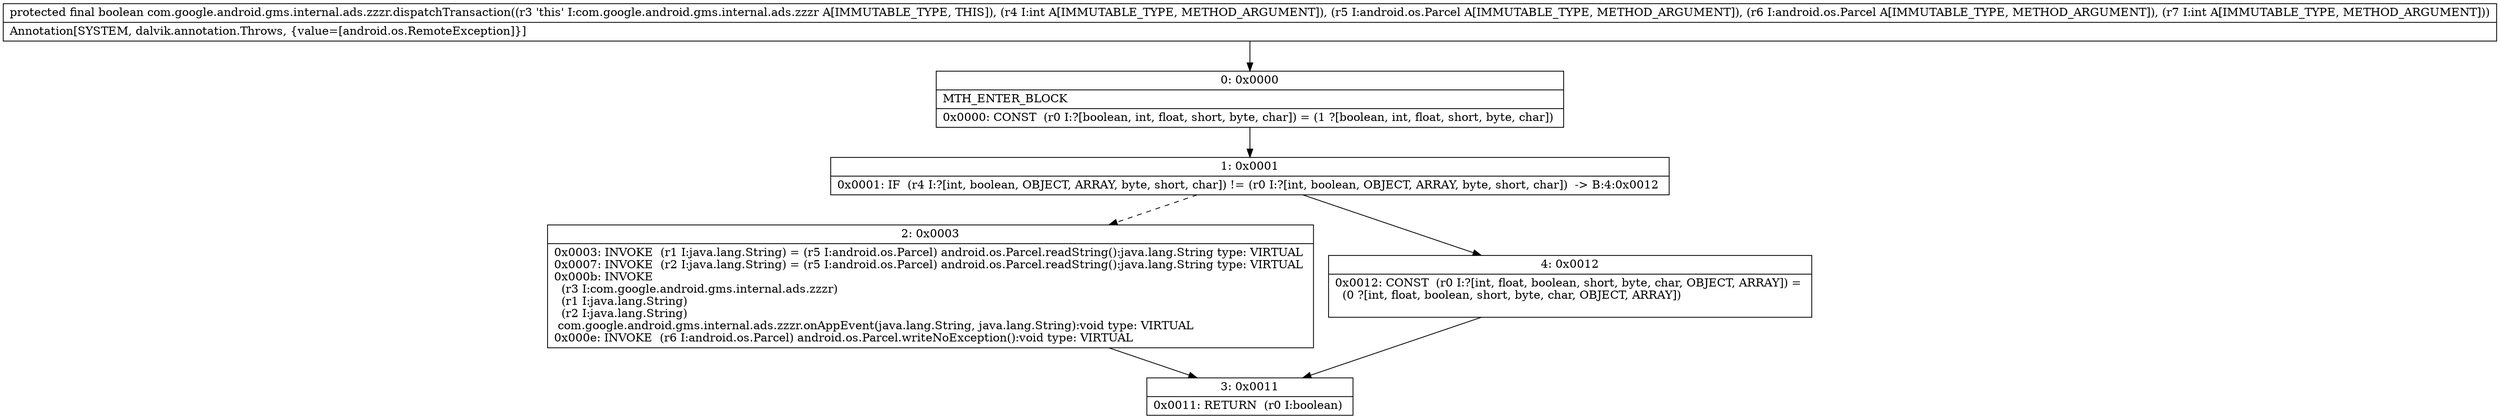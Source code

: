 digraph "CFG forcom.google.android.gms.internal.ads.zzzr.dispatchTransaction(ILandroid\/os\/Parcel;Landroid\/os\/Parcel;I)Z" {
Node_0 [shape=record,label="{0\:\ 0x0000|MTH_ENTER_BLOCK\l|0x0000: CONST  (r0 I:?[boolean, int, float, short, byte, char]) = (1 ?[boolean, int, float, short, byte, char]) \l}"];
Node_1 [shape=record,label="{1\:\ 0x0001|0x0001: IF  (r4 I:?[int, boolean, OBJECT, ARRAY, byte, short, char]) != (r0 I:?[int, boolean, OBJECT, ARRAY, byte, short, char])  \-\> B:4:0x0012 \l}"];
Node_2 [shape=record,label="{2\:\ 0x0003|0x0003: INVOKE  (r1 I:java.lang.String) = (r5 I:android.os.Parcel) android.os.Parcel.readString():java.lang.String type: VIRTUAL \l0x0007: INVOKE  (r2 I:java.lang.String) = (r5 I:android.os.Parcel) android.os.Parcel.readString():java.lang.String type: VIRTUAL \l0x000b: INVOKE  \l  (r3 I:com.google.android.gms.internal.ads.zzzr)\l  (r1 I:java.lang.String)\l  (r2 I:java.lang.String)\l com.google.android.gms.internal.ads.zzzr.onAppEvent(java.lang.String, java.lang.String):void type: VIRTUAL \l0x000e: INVOKE  (r6 I:android.os.Parcel) android.os.Parcel.writeNoException():void type: VIRTUAL \l}"];
Node_3 [shape=record,label="{3\:\ 0x0011|0x0011: RETURN  (r0 I:boolean) \l}"];
Node_4 [shape=record,label="{4\:\ 0x0012|0x0012: CONST  (r0 I:?[int, float, boolean, short, byte, char, OBJECT, ARRAY]) = \l  (0 ?[int, float, boolean, short, byte, char, OBJECT, ARRAY])\l \l}"];
MethodNode[shape=record,label="{protected final boolean com.google.android.gms.internal.ads.zzzr.dispatchTransaction((r3 'this' I:com.google.android.gms.internal.ads.zzzr A[IMMUTABLE_TYPE, THIS]), (r4 I:int A[IMMUTABLE_TYPE, METHOD_ARGUMENT]), (r5 I:android.os.Parcel A[IMMUTABLE_TYPE, METHOD_ARGUMENT]), (r6 I:android.os.Parcel A[IMMUTABLE_TYPE, METHOD_ARGUMENT]), (r7 I:int A[IMMUTABLE_TYPE, METHOD_ARGUMENT]))  | Annotation[SYSTEM, dalvik.annotation.Throws, \{value=[android.os.RemoteException]\}]\l}"];
MethodNode -> Node_0;
Node_0 -> Node_1;
Node_1 -> Node_2[style=dashed];
Node_1 -> Node_4;
Node_2 -> Node_3;
Node_4 -> Node_3;
}

